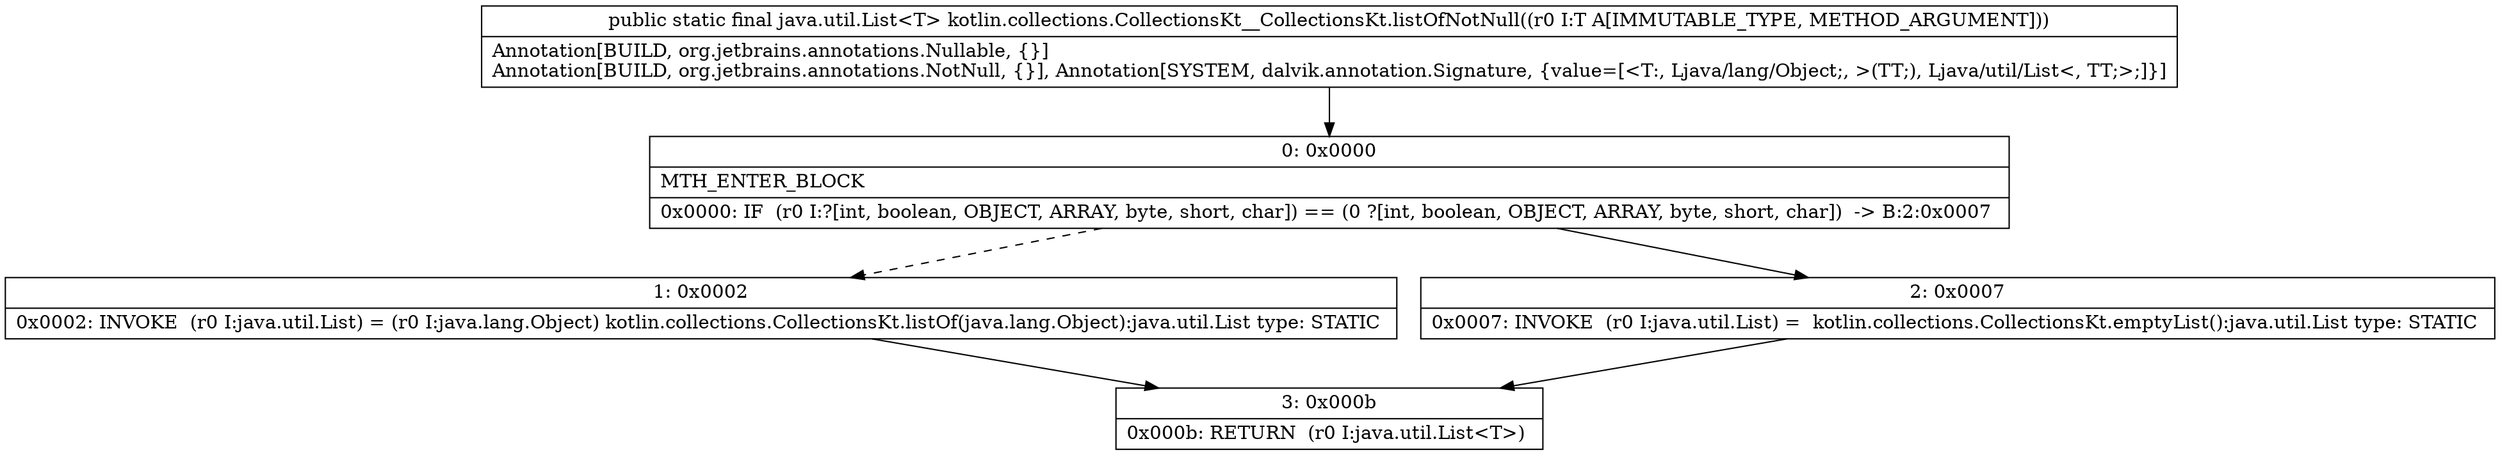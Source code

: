 digraph "CFG forkotlin.collections.CollectionsKt__CollectionsKt.listOfNotNull(Ljava\/lang\/Object;)Ljava\/util\/List;" {
Node_0 [shape=record,label="{0\:\ 0x0000|MTH_ENTER_BLOCK\l|0x0000: IF  (r0 I:?[int, boolean, OBJECT, ARRAY, byte, short, char]) == (0 ?[int, boolean, OBJECT, ARRAY, byte, short, char])  \-\> B:2:0x0007 \l}"];
Node_1 [shape=record,label="{1\:\ 0x0002|0x0002: INVOKE  (r0 I:java.util.List) = (r0 I:java.lang.Object) kotlin.collections.CollectionsKt.listOf(java.lang.Object):java.util.List type: STATIC \l}"];
Node_2 [shape=record,label="{2\:\ 0x0007|0x0007: INVOKE  (r0 I:java.util.List) =  kotlin.collections.CollectionsKt.emptyList():java.util.List type: STATIC \l}"];
Node_3 [shape=record,label="{3\:\ 0x000b|0x000b: RETURN  (r0 I:java.util.List\<T\>) \l}"];
MethodNode[shape=record,label="{public static final java.util.List\<T\> kotlin.collections.CollectionsKt__CollectionsKt.listOfNotNull((r0 I:T A[IMMUTABLE_TYPE, METHOD_ARGUMENT]))  | Annotation[BUILD, org.jetbrains.annotations.Nullable, \{\}]\lAnnotation[BUILD, org.jetbrains.annotations.NotNull, \{\}], Annotation[SYSTEM, dalvik.annotation.Signature, \{value=[\<T:, Ljava\/lang\/Object;, \>(TT;), Ljava\/util\/List\<, TT;\>;]\}]\l}"];
MethodNode -> Node_0;
Node_0 -> Node_1[style=dashed];
Node_0 -> Node_2;
Node_1 -> Node_3;
Node_2 -> Node_3;
}

